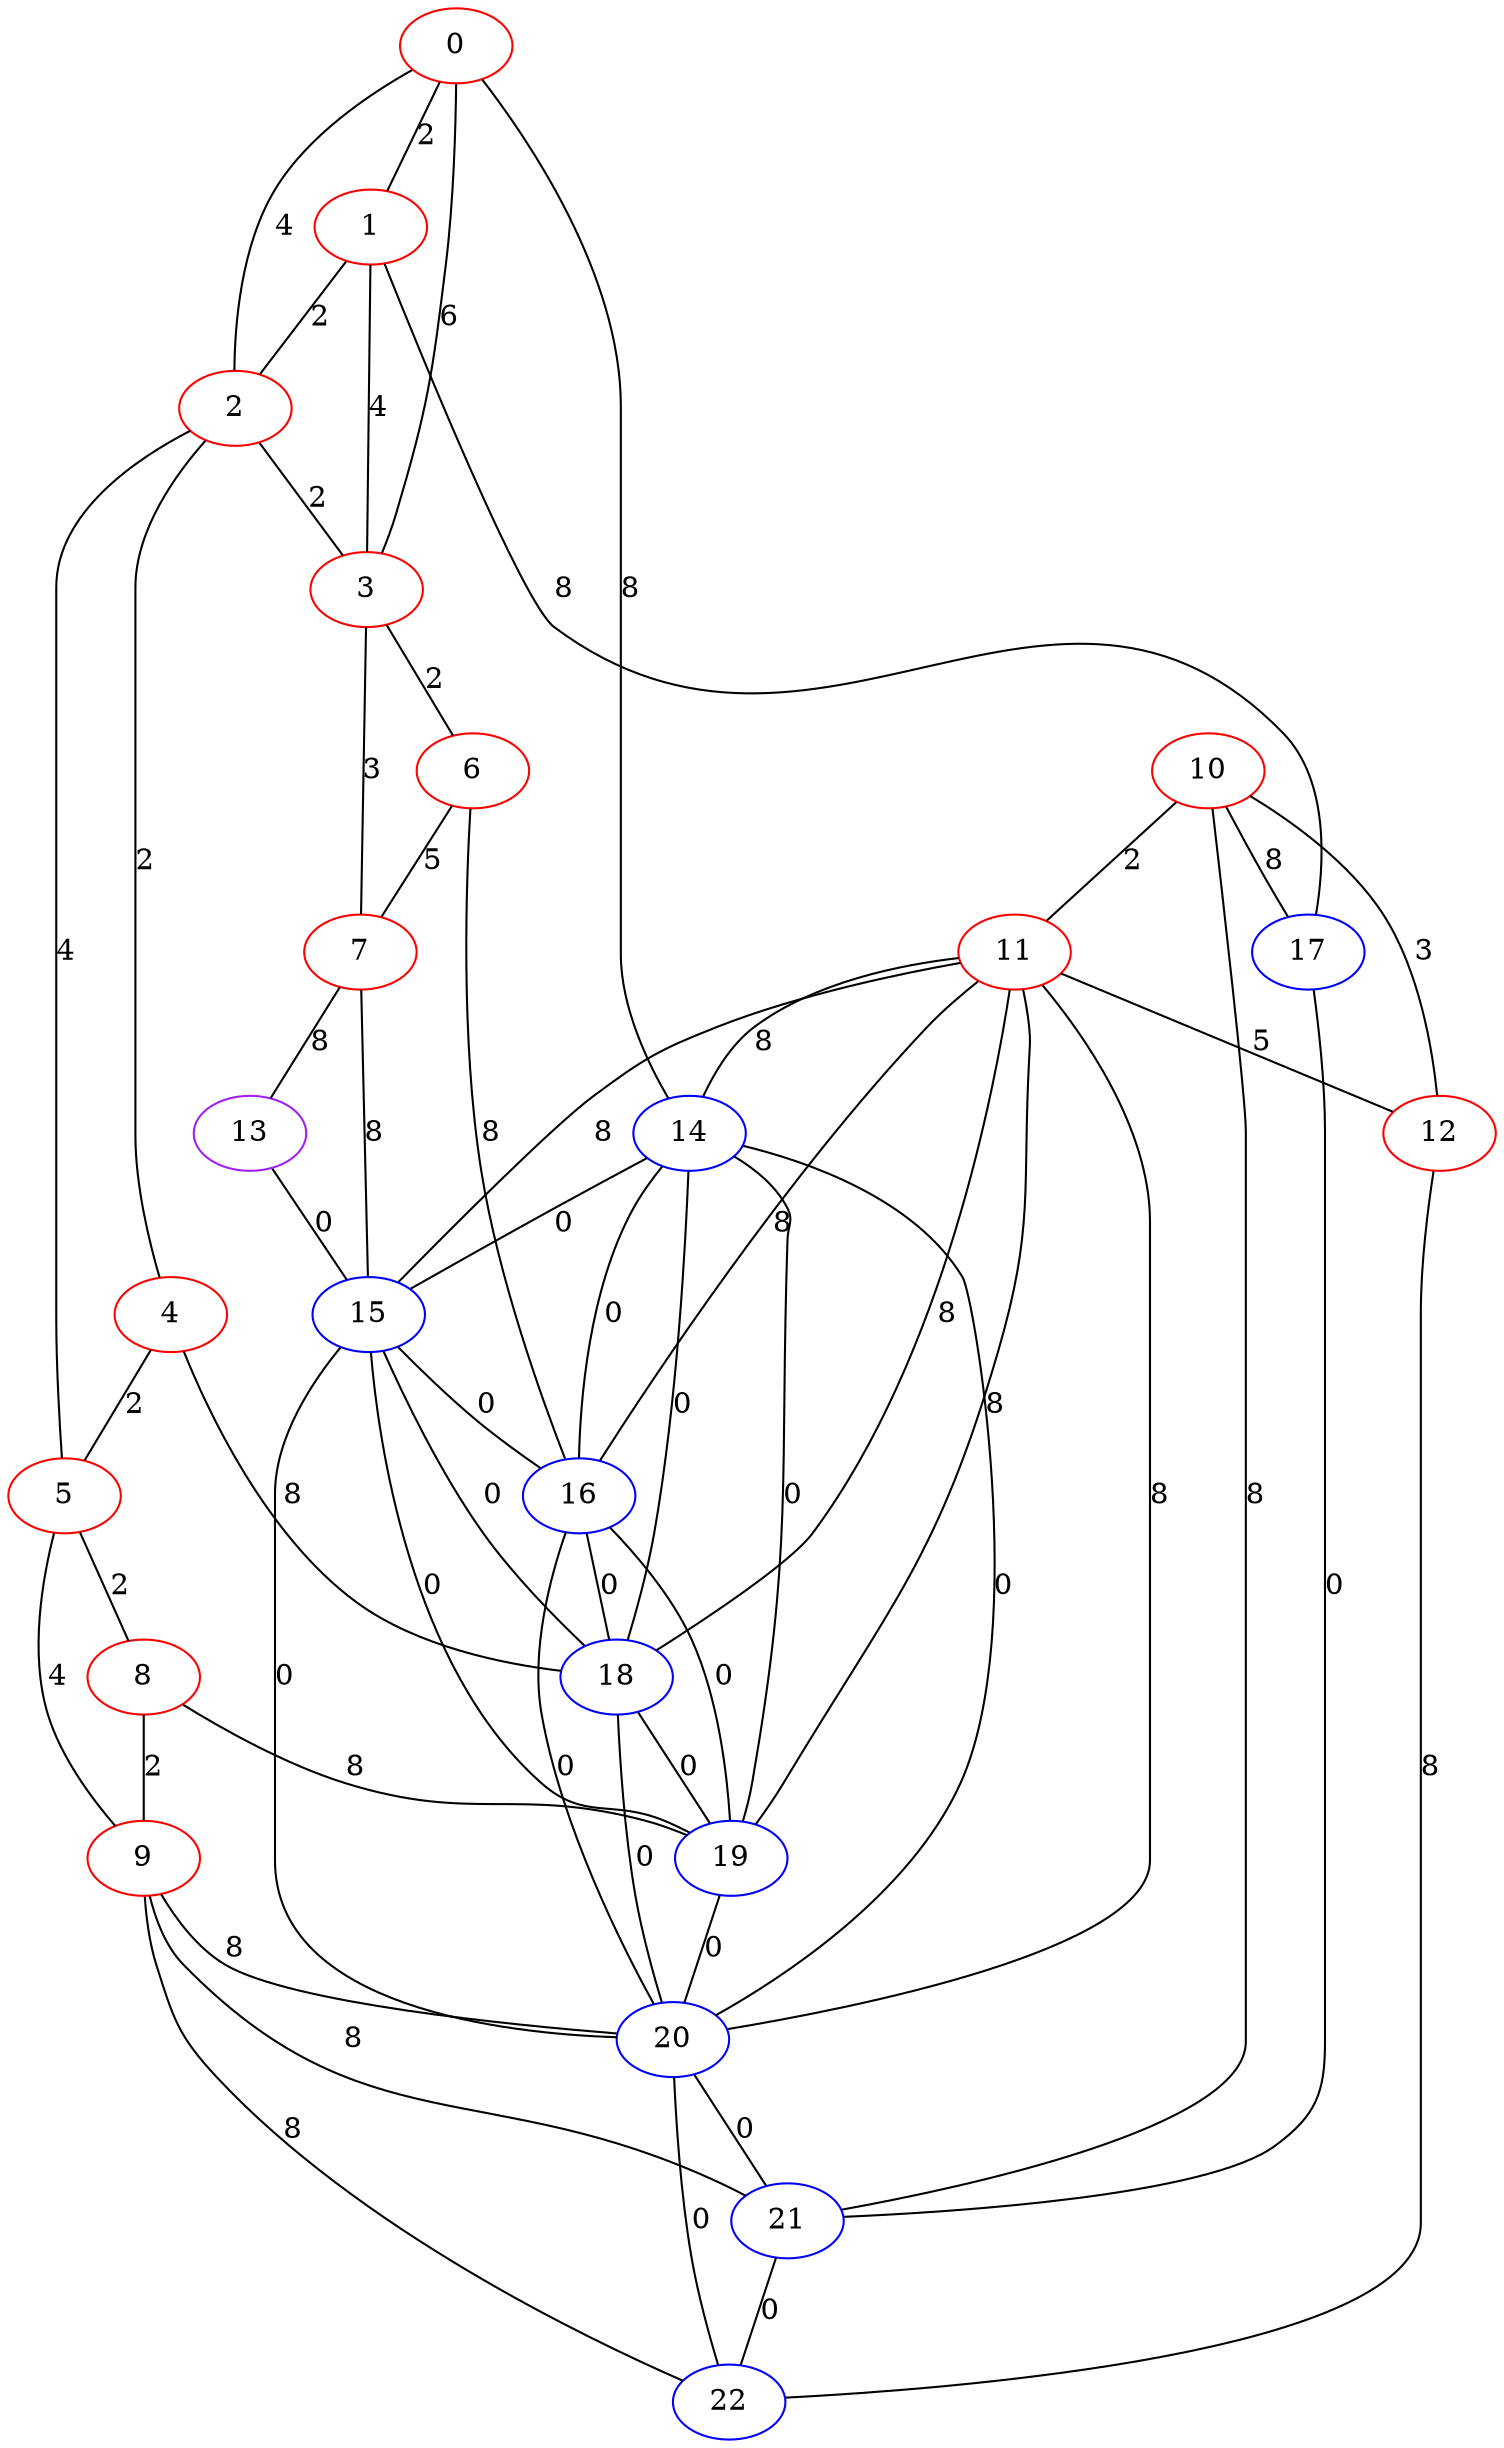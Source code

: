 graph "" {
0 [color=red, weight=1];
1 [color=red, weight=1];
2 [color=red, weight=1];
3 [color=red, weight=1];
4 [color=red, weight=1];
5 [color=red, weight=1];
6 [color=red, weight=1];
7 [color=red, weight=1];
8 [color=red, weight=1];
9 [color=red, weight=1];
10 [color=red, weight=1];
11 [color=red, weight=1];
12 [color=red, weight=1];
13 [color=purple, weight=4];
14 [color=blue, weight=3];
15 [color=blue, weight=3];
16 [color=blue, weight=3];
17 [color=blue, weight=3];
18 [color=blue, weight=3];
19 [color=blue, weight=3];
20 [color=blue, weight=3];
21 [color=blue, weight=3];
22 [color=blue, weight=3];
0 -- 1  [key=0, label=2];
0 -- 2  [key=0, label=4];
0 -- 3  [key=0, label=6];
0 -- 14  [key=0, label=8];
1 -- 17  [key=0, label=8];
1 -- 2  [key=0, label=2];
1 -- 3  [key=0, label=4];
2 -- 3  [key=0, label=2];
2 -- 4  [key=0, label=2];
2 -- 5  [key=0, label=4];
3 -- 6  [key=0, label=2];
3 -- 7  [key=0, label=3];
4 -- 18  [key=0, label=8];
4 -- 5  [key=0, label=2];
5 -- 8  [key=0, label=2];
5 -- 9  [key=0, label=4];
6 -- 16  [key=0, label=8];
6 -- 7  [key=0, label=5];
7 -- 13  [key=0, label=8];
7 -- 15  [key=0, label=8];
8 -- 9  [key=0, label=2];
8 -- 19  [key=0, label=8];
9 -- 20  [key=0, label=8];
9 -- 22  [key=0, label=8];
9 -- 21  [key=0, label=8];
10 -- 17  [key=0, label=8];
10 -- 11  [key=0, label=2];
10 -- 12  [key=0, label=3];
10 -- 21  [key=0, label=8];
11 -- 12  [key=0, label=5];
11 -- 14  [key=0, label=8];
11 -- 15  [key=0, label=8];
11 -- 16  [key=0, label=8];
11 -- 18  [key=0, label=8];
11 -- 19  [key=0, label=8];
11 -- 20  [key=0, label=8];
12 -- 22  [key=0, label=8];
13 -- 15  [key=0, label=0];
14 -- 15  [key=0, label=0];
14 -- 16  [key=0, label=0];
14 -- 18  [key=0, label=0];
14 -- 19  [key=0, label=0];
14 -- 20  [key=0, label=0];
15 -- 16  [key=0, label=0];
15 -- 18  [key=0, label=0];
15 -- 19  [key=0, label=0];
15 -- 20  [key=0, label=0];
16 -- 18  [key=0, label=0];
16 -- 19  [key=0, label=0];
16 -- 20  [key=0, label=0];
17 -- 21  [key=0, label=0];
18 -- 19  [key=0, label=0];
18 -- 20  [key=0, label=0];
19 -- 20  [key=0, label=0];
20 -- 21  [key=0, label=0];
20 -- 22  [key=0, label=0];
21 -- 22  [key=0, label=0];
}
